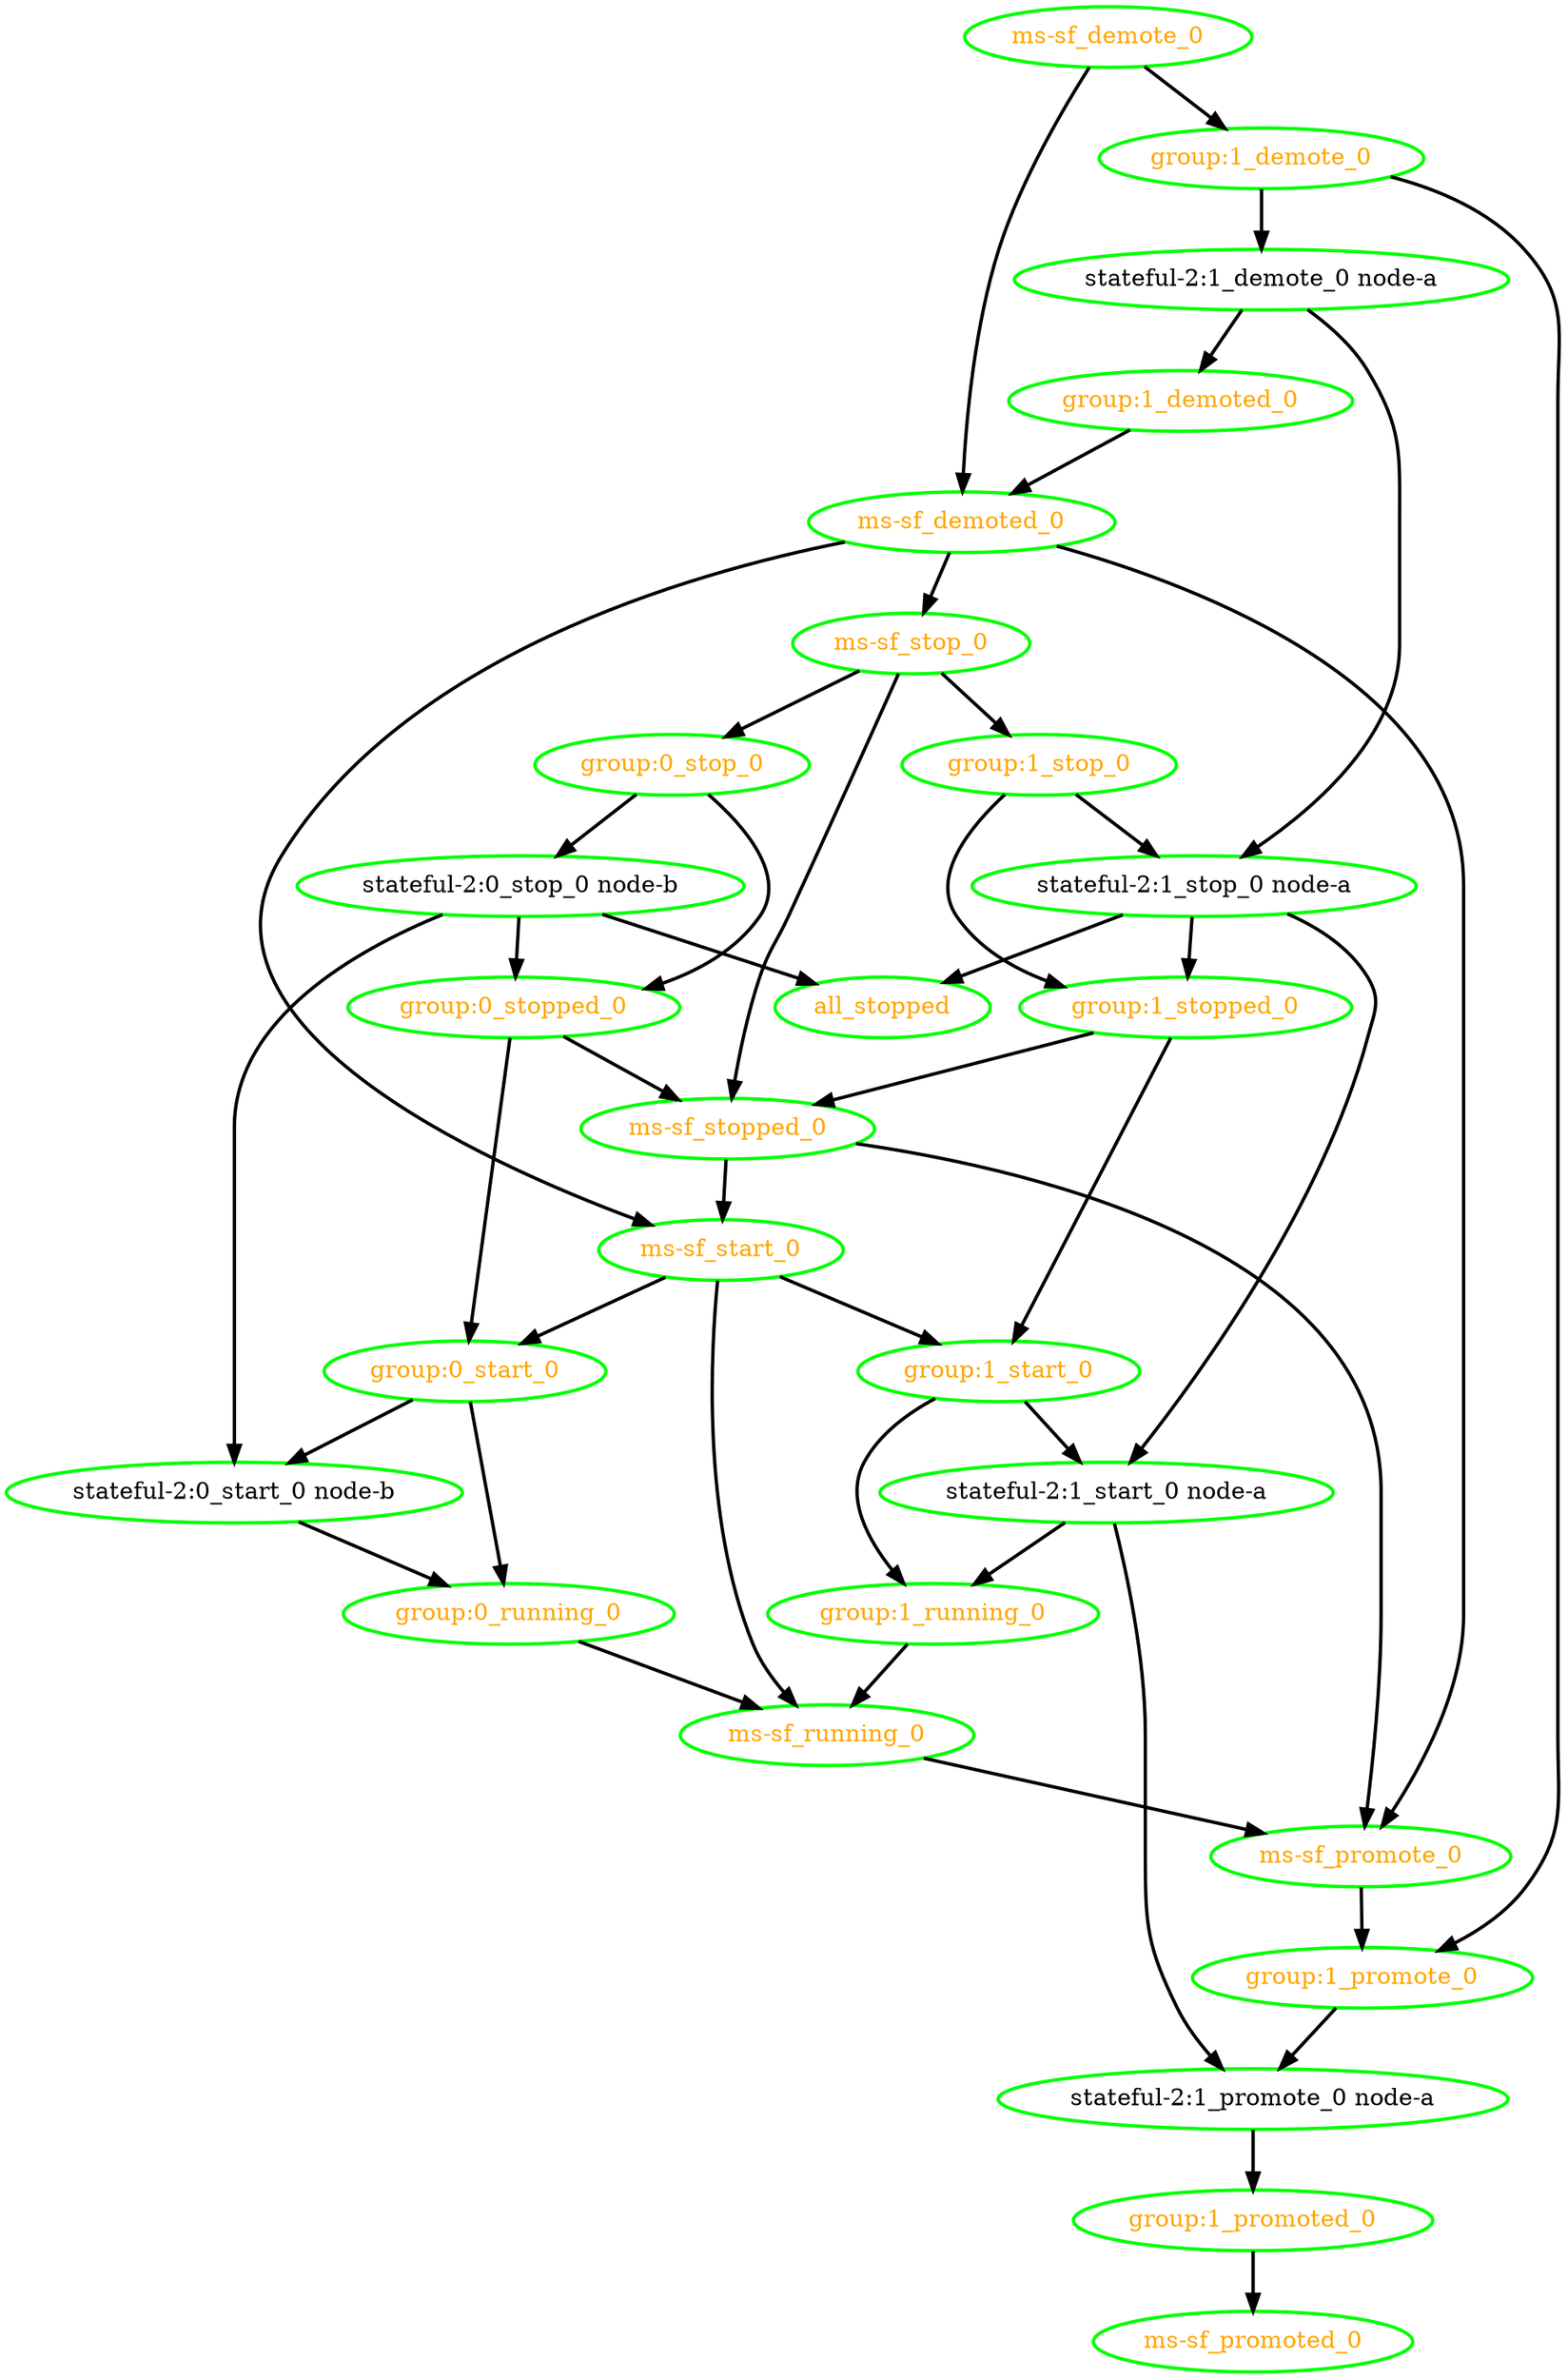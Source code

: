 digraph "g" {
"all_stopped" [ style=bold color="green" fontcolor="orange" ]
"group:0_running_0" -> "ms-sf_running_0" [ style = bold]
"group:0_running_0" [ style=bold color="green" fontcolor="orange" ]
"group:0_start_0" -> "group:0_running_0" [ style = bold]
"group:0_start_0" -> "stateful-2:0_start_0 node-b" [ style = bold]
"group:0_start_0" [ style=bold color="green" fontcolor="orange" ]
"group:0_stop_0" -> "group:0_stopped_0" [ style = bold]
"group:0_stop_0" -> "stateful-2:0_stop_0 node-b" [ style = bold]
"group:0_stop_0" [ style=bold color="green" fontcolor="orange" ]
"group:0_stopped_0" -> "group:0_start_0" [ style = bold]
"group:0_stopped_0" -> "ms-sf_stopped_0" [ style = bold]
"group:0_stopped_0" [ style=bold color="green" fontcolor="orange" ]
"group:1_demote_0" -> "group:1_promote_0" [ style = bold]
"group:1_demote_0" -> "stateful-2:1_demote_0 node-a" [ style = bold]
"group:1_demote_0" [ style=bold color="green" fontcolor="orange" ]
"group:1_demoted_0" -> "ms-sf_demoted_0" [ style = bold]
"group:1_demoted_0" [ style=bold color="green" fontcolor="orange" ]
"group:1_promote_0" -> "stateful-2:1_promote_0 node-a" [ style = bold]
"group:1_promote_0" [ style=bold color="green" fontcolor="orange" ]
"group:1_promoted_0" -> "ms-sf_promoted_0" [ style = bold]
"group:1_promoted_0" [ style=bold color="green" fontcolor="orange" ]
"group:1_running_0" -> "ms-sf_running_0" [ style = bold]
"group:1_running_0" [ style=bold color="green" fontcolor="orange" ]
"group:1_start_0" -> "group:1_running_0" [ style = bold]
"group:1_start_0" -> "stateful-2:1_start_0 node-a" [ style = bold]
"group:1_start_0" [ style=bold color="green" fontcolor="orange" ]
"group:1_stop_0" -> "group:1_stopped_0" [ style = bold]
"group:1_stop_0" -> "stateful-2:1_stop_0 node-a" [ style = bold]
"group:1_stop_0" [ style=bold color="green" fontcolor="orange" ]
"group:1_stopped_0" -> "group:1_start_0" [ style = bold]
"group:1_stopped_0" -> "ms-sf_stopped_0" [ style = bold]
"group:1_stopped_0" [ style=bold color="green" fontcolor="orange" ]
"ms-sf_demote_0" -> "group:1_demote_0" [ style = bold]
"ms-sf_demote_0" -> "ms-sf_demoted_0" [ style = bold]
"ms-sf_demote_0" [ style=bold color="green" fontcolor="orange" ]
"ms-sf_demoted_0" -> "ms-sf_promote_0" [ style = bold]
"ms-sf_demoted_0" -> "ms-sf_start_0" [ style = bold]
"ms-sf_demoted_0" -> "ms-sf_stop_0" [ style = bold]
"ms-sf_demoted_0" [ style=bold color="green" fontcolor="orange" ]
"ms-sf_promote_0" -> "group:1_promote_0" [ style = bold]
"ms-sf_promote_0" [ style=bold color="green" fontcolor="orange" ]
"ms-sf_promoted_0" [ style=bold color="green" fontcolor="orange" ]
"ms-sf_running_0" -> "ms-sf_promote_0" [ style = bold]
"ms-sf_running_0" [ style=bold color="green" fontcolor="orange" ]
"ms-sf_start_0" -> "group:0_start_0" [ style = bold]
"ms-sf_start_0" -> "group:1_start_0" [ style = bold]
"ms-sf_start_0" -> "ms-sf_running_0" [ style = bold]
"ms-sf_start_0" [ style=bold color="green" fontcolor="orange" ]
"ms-sf_stop_0" -> "group:0_stop_0" [ style = bold]
"ms-sf_stop_0" -> "group:1_stop_0" [ style = bold]
"ms-sf_stop_0" -> "ms-sf_stopped_0" [ style = bold]
"ms-sf_stop_0" [ style=bold color="green" fontcolor="orange" ]
"ms-sf_stopped_0" -> "ms-sf_promote_0" [ style = bold]
"ms-sf_stopped_0" -> "ms-sf_start_0" [ style = bold]
"ms-sf_stopped_0" [ style=bold color="green" fontcolor="orange" ]
"stateful-2:0_start_0 node-b" -> "group:0_running_0" [ style = bold]
"stateful-2:0_start_0 node-b" [ style=bold color="green" fontcolor="black" ]
"stateful-2:0_stop_0 node-b" -> "all_stopped" [ style = bold]
"stateful-2:0_stop_0 node-b" -> "group:0_stopped_0" [ style = bold]
"stateful-2:0_stop_0 node-b" -> "stateful-2:0_start_0 node-b" [ style = bold]
"stateful-2:0_stop_0 node-b" [ style=bold color="green" fontcolor="black" ]
"stateful-2:1_demote_0 node-a" -> "group:1_demoted_0" [ style = bold]
"stateful-2:1_demote_0 node-a" -> "stateful-2:1_stop_0 node-a" [ style = bold]
"stateful-2:1_demote_0 node-a" [ style=bold color="green" fontcolor="black" ]
"stateful-2:1_promote_0 node-a" -> "group:1_promoted_0" [ style = bold]
"stateful-2:1_promote_0 node-a" [ style=bold color="green" fontcolor="black" ]
"stateful-2:1_start_0 node-a" -> "group:1_running_0" [ style = bold]
"stateful-2:1_start_0 node-a" -> "stateful-2:1_promote_0 node-a" [ style = bold]
"stateful-2:1_start_0 node-a" [ style=bold color="green" fontcolor="black" ]
"stateful-2:1_stop_0 node-a" -> "all_stopped" [ style = bold]
"stateful-2:1_stop_0 node-a" -> "group:1_stopped_0" [ style = bold]
"stateful-2:1_stop_0 node-a" -> "stateful-2:1_start_0 node-a" [ style = bold]
"stateful-2:1_stop_0 node-a" [ style=bold color="green" fontcolor="black" ]
}
